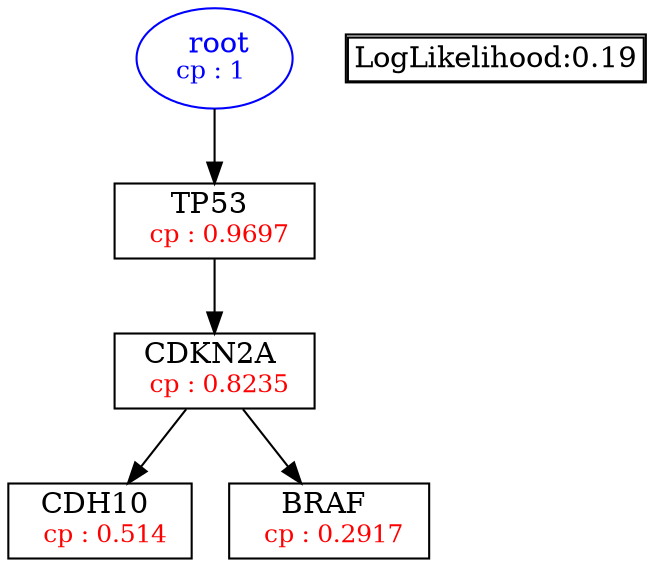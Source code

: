 digraph tree {
    "root" [label=<<font color='Blue'> root</font><br/><font color='Blue' POINT-SIZE='12'>cp : 1 </font>>, shape=oval, color=Blue];
    "S4" [label =<TP53 <br/> <font color='Red' POINT-SIZE='12'> cp : 0.9697 </font>>, shape=box];
    "S3" [label =<CDKN2A <br/> <font color='Red' POINT-SIZE='12'> cp : 0.8235 </font>>, shape=box];
    "S1" [label =<CDH10 <br/> <font color='Red' POINT-SIZE='12'> cp : 0.514 </font>>, shape=box];
    "S2" [label =<BRAF <br/> <font color='Red' POINT-SIZE='12'> cp : 0.2917 </font>>, shape=box];
    "root" -> "S4";
    "S4" -> "S3";
    "S3" -> "S1";
    "S3" -> "S2";

    node[shape=plaintext]
    fontsize="10"
    struct1 [label=
    <<TABLE BORDER="1" CELLBORDER="1" CELLSPACING="0" >
    <TR><TD ALIGN="LEFT">LogLikelihood:0.19</TD></TR>
    </TABLE>>];

}
